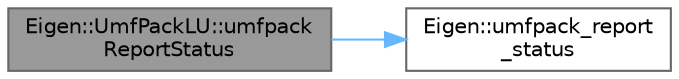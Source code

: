 digraph "Eigen::UmfPackLU::umfpackReportStatus"
{
 // LATEX_PDF_SIZE
  bgcolor="transparent";
  edge [fontname=Helvetica,fontsize=10,labelfontname=Helvetica,labelfontsize=10];
  node [fontname=Helvetica,fontsize=10,shape=box,height=0.2,width=0.4];
  rankdir="LR";
  Node1 [id="Node000001",label="Eigen::UmfPackLU::umfpack\lReportStatus",height=0.2,width=0.4,color="gray40", fillcolor="grey60", style="filled", fontcolor="black",tooltip=" "];
  Node1 -> Node2 [id="edge1_Node000001_Node000002",color="steelblue1",style="solid",tooltip=" "];
  Node2 [id="Node000002",label="Eigen::umfpack_report\l_status",height=0.2,width=0.4,color="grey40", fillcolor="white", style="filled",URL="$namespace_eigen.html#a2e5e77d53251e6219857d58cfb7ea42f",tooltip=" "];
}
